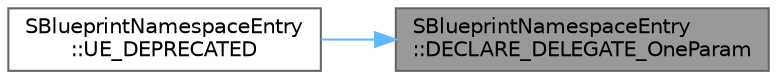 digraph "SBlueprintNamespaceEntry::DECLARE_DELEGATE_OneParam"
{
 // INTERACTIVE_SVG=YES
 // LATEX_PDF_SIZE
  bgcolor="transparent";
  edge [fontname=Helvetica,fontsize=10,labelfontname=Helvetica,labelfontsize=10];
  node [fontname=Helvetica,fontsize=10,shape=box,height=0.2,width=0.4];
  rankdir="RL";
  Node1 [id="Node000001",label="SBlueprintNamespaceEntry\l::DECLARE_DELEGATE_OneParam",height=0.2,width=0.4,color="gray40", fillcolor="grey60", style="filled", fontcolor="black",tooltip=" "];
  Node1 -> Node2 [id="edge1_Node000001_Node000002",dir="back",color="steelblue1",style="solid",tooltip=" "];
  Node2 [id="Node000002",label="SBlueprintNamespaceEntry\l::UE_DEPRECATED",height=0.2,width=0.4,color="grey40", fillcolor="white", style="filled",URL="$d0/d33/classSBlueprintNamespaceEntry.html#a2e3dc6ef48276451259256ac65d7633c",tooltip=" "];
}
